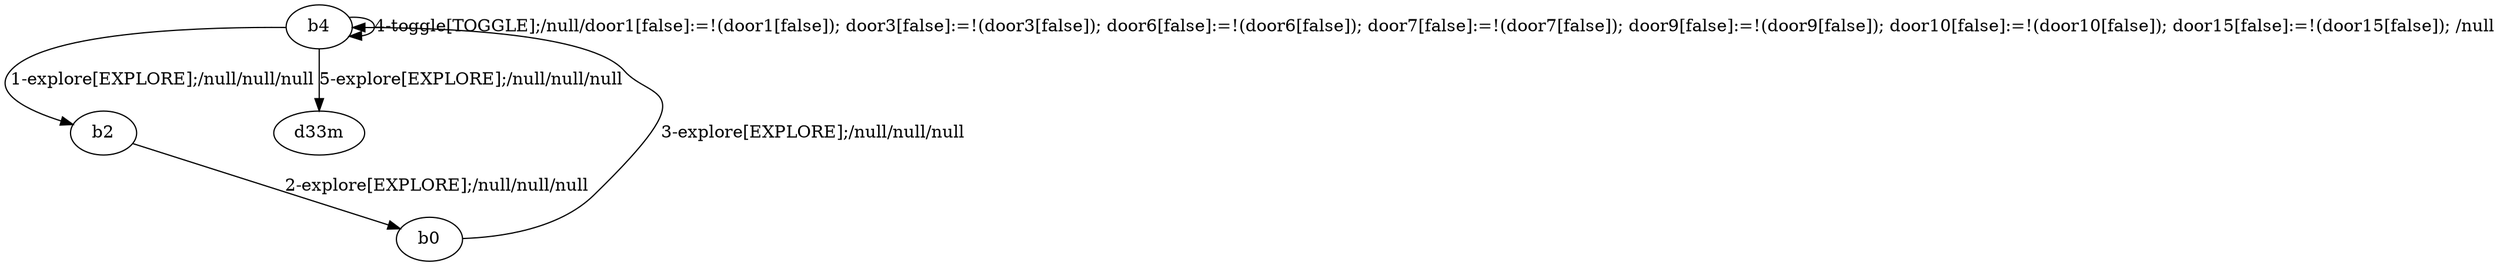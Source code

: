 # Total number of goals covered by this test: 2
# b2 --> b0
# b0 --> b4

digraph g {
"b4" -> "b2" [label = "1-explore[EXPLORE];/null/null/null"];
"b2" -> "b0" [label = "2-explore[EXPLORE];/null/null/null"];
"b0" -> "b4" [label = "3-explore[EXPLORE];/null/null/null"];
"b4" -> "b4" [label = "4-toggle[TOGGLE];/null/door1[false]:=!(door1[false]); door3[false]:=!(door3[false]); door6[false]:=!(door6[false]); door7[false]:=!(door7[false]); door9[false]:=!(door9[false]); door10[false]:=!(door10[false]); door15[false]:=!(door15[false]); /null"];
"b4" -> "d33m" [label = "5-explore[EXPLORE];/null/null/null"];
}